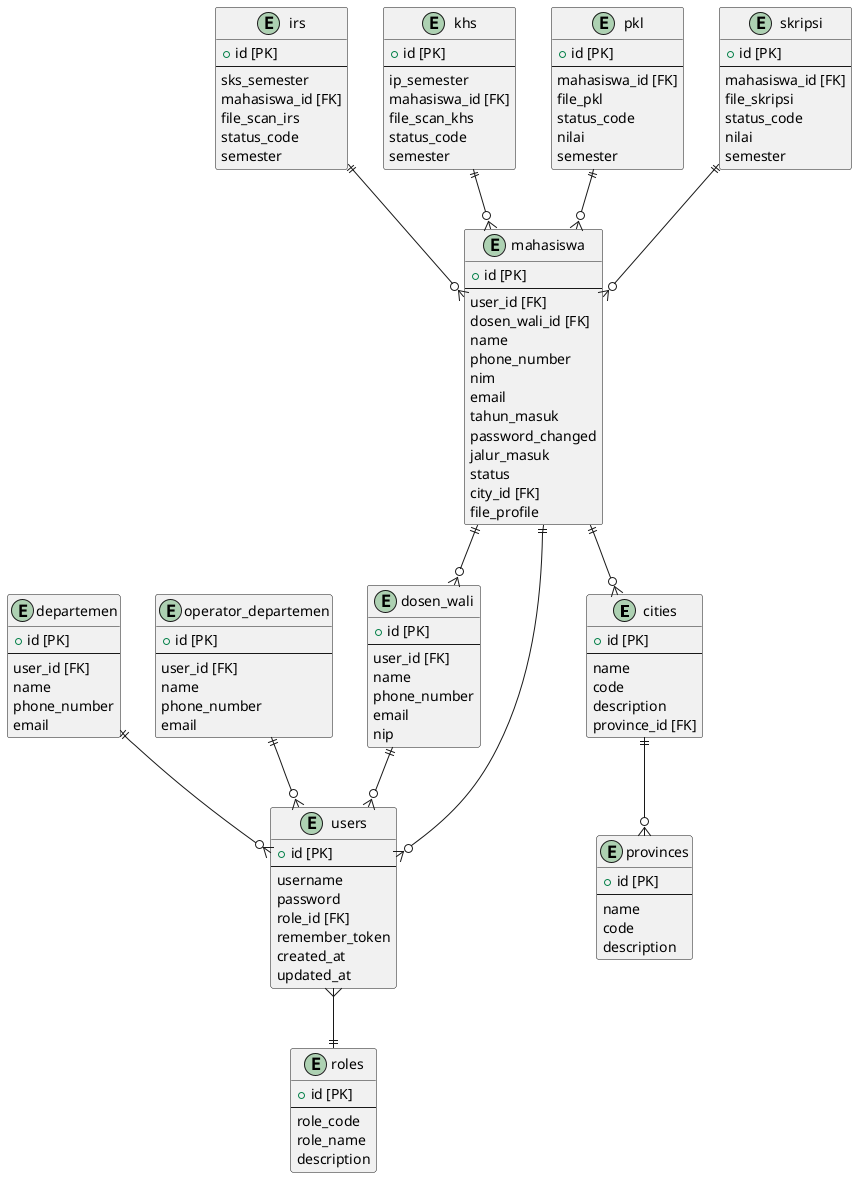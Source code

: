 @startuml

entity cities {
  + id [PK]
  --
  name
  code
  description
  province_id [FK]
}

entity departemen {
  + id [PK]
  --
  user_id [FK]
  name
  phone_number
  email
}

entity dosen_wali {
  + id [PK]
  --
  user_id [FK]
  name
  phone_number
  email
  nip
}


entity irs {
  + id [PK]
  --
  sks_semester
  mahasiswa_id [FK]
  file_scan_irs
  status_code
  semester
}

entity khs {
  + id [PK]
  --
  ip_semester
  mahasiswa_id [FK]
  file_scan_khs
  status_code
  semester
}

entity mahasiswa {
  + id [PK]
  --
  user_id [FK]
  dosen_wali_id [FK]
  name
  phone_number
  nim
  email
  tahun_masuk
  password_changed
  jalur_masuk
  status
  city_id [FK]
  file_profile
}


entity operator_departemen {
  + id [PK]
  --
  user_id [FK]
  name
  phone_number
  email
}


entity pkl {
  + id [PK]
  --
  mahasiswa_id [FK]
  file_pkl
  status_code
  nilai
  semester
}

entity provinces {
  + id [PK]
  --
  name
  code
  description
}

entity roles {
  + id [PK]
  --
  role_code
  role_name
  description
}


entity skripsi {
  + id [PK]
  --
  mahasiswa_id [FK]
  file_skripsi
  status_code
  nilai
  semester
}

entity users {
  + id [PK]
  --
  username
  password
  role_id [FK]
  remember_token
  created_at
  updated_at
}

cities ||--o{ provinces
departemen ||--o{ users
dosen_wali ||--o{ users
irs ||--o{ mahasiswa
khs ||--o{ mahasiswa
mahasiswa ||--o{ cities
mahasiswa ||--o{ dosen_wali
mahasiswa ||--o{ users
operator_departemen ||--o{ users
pkl ||--o{ mahasiswa
skripsi ||--o{ mahasiswa
users }--|| roles

@enduml
